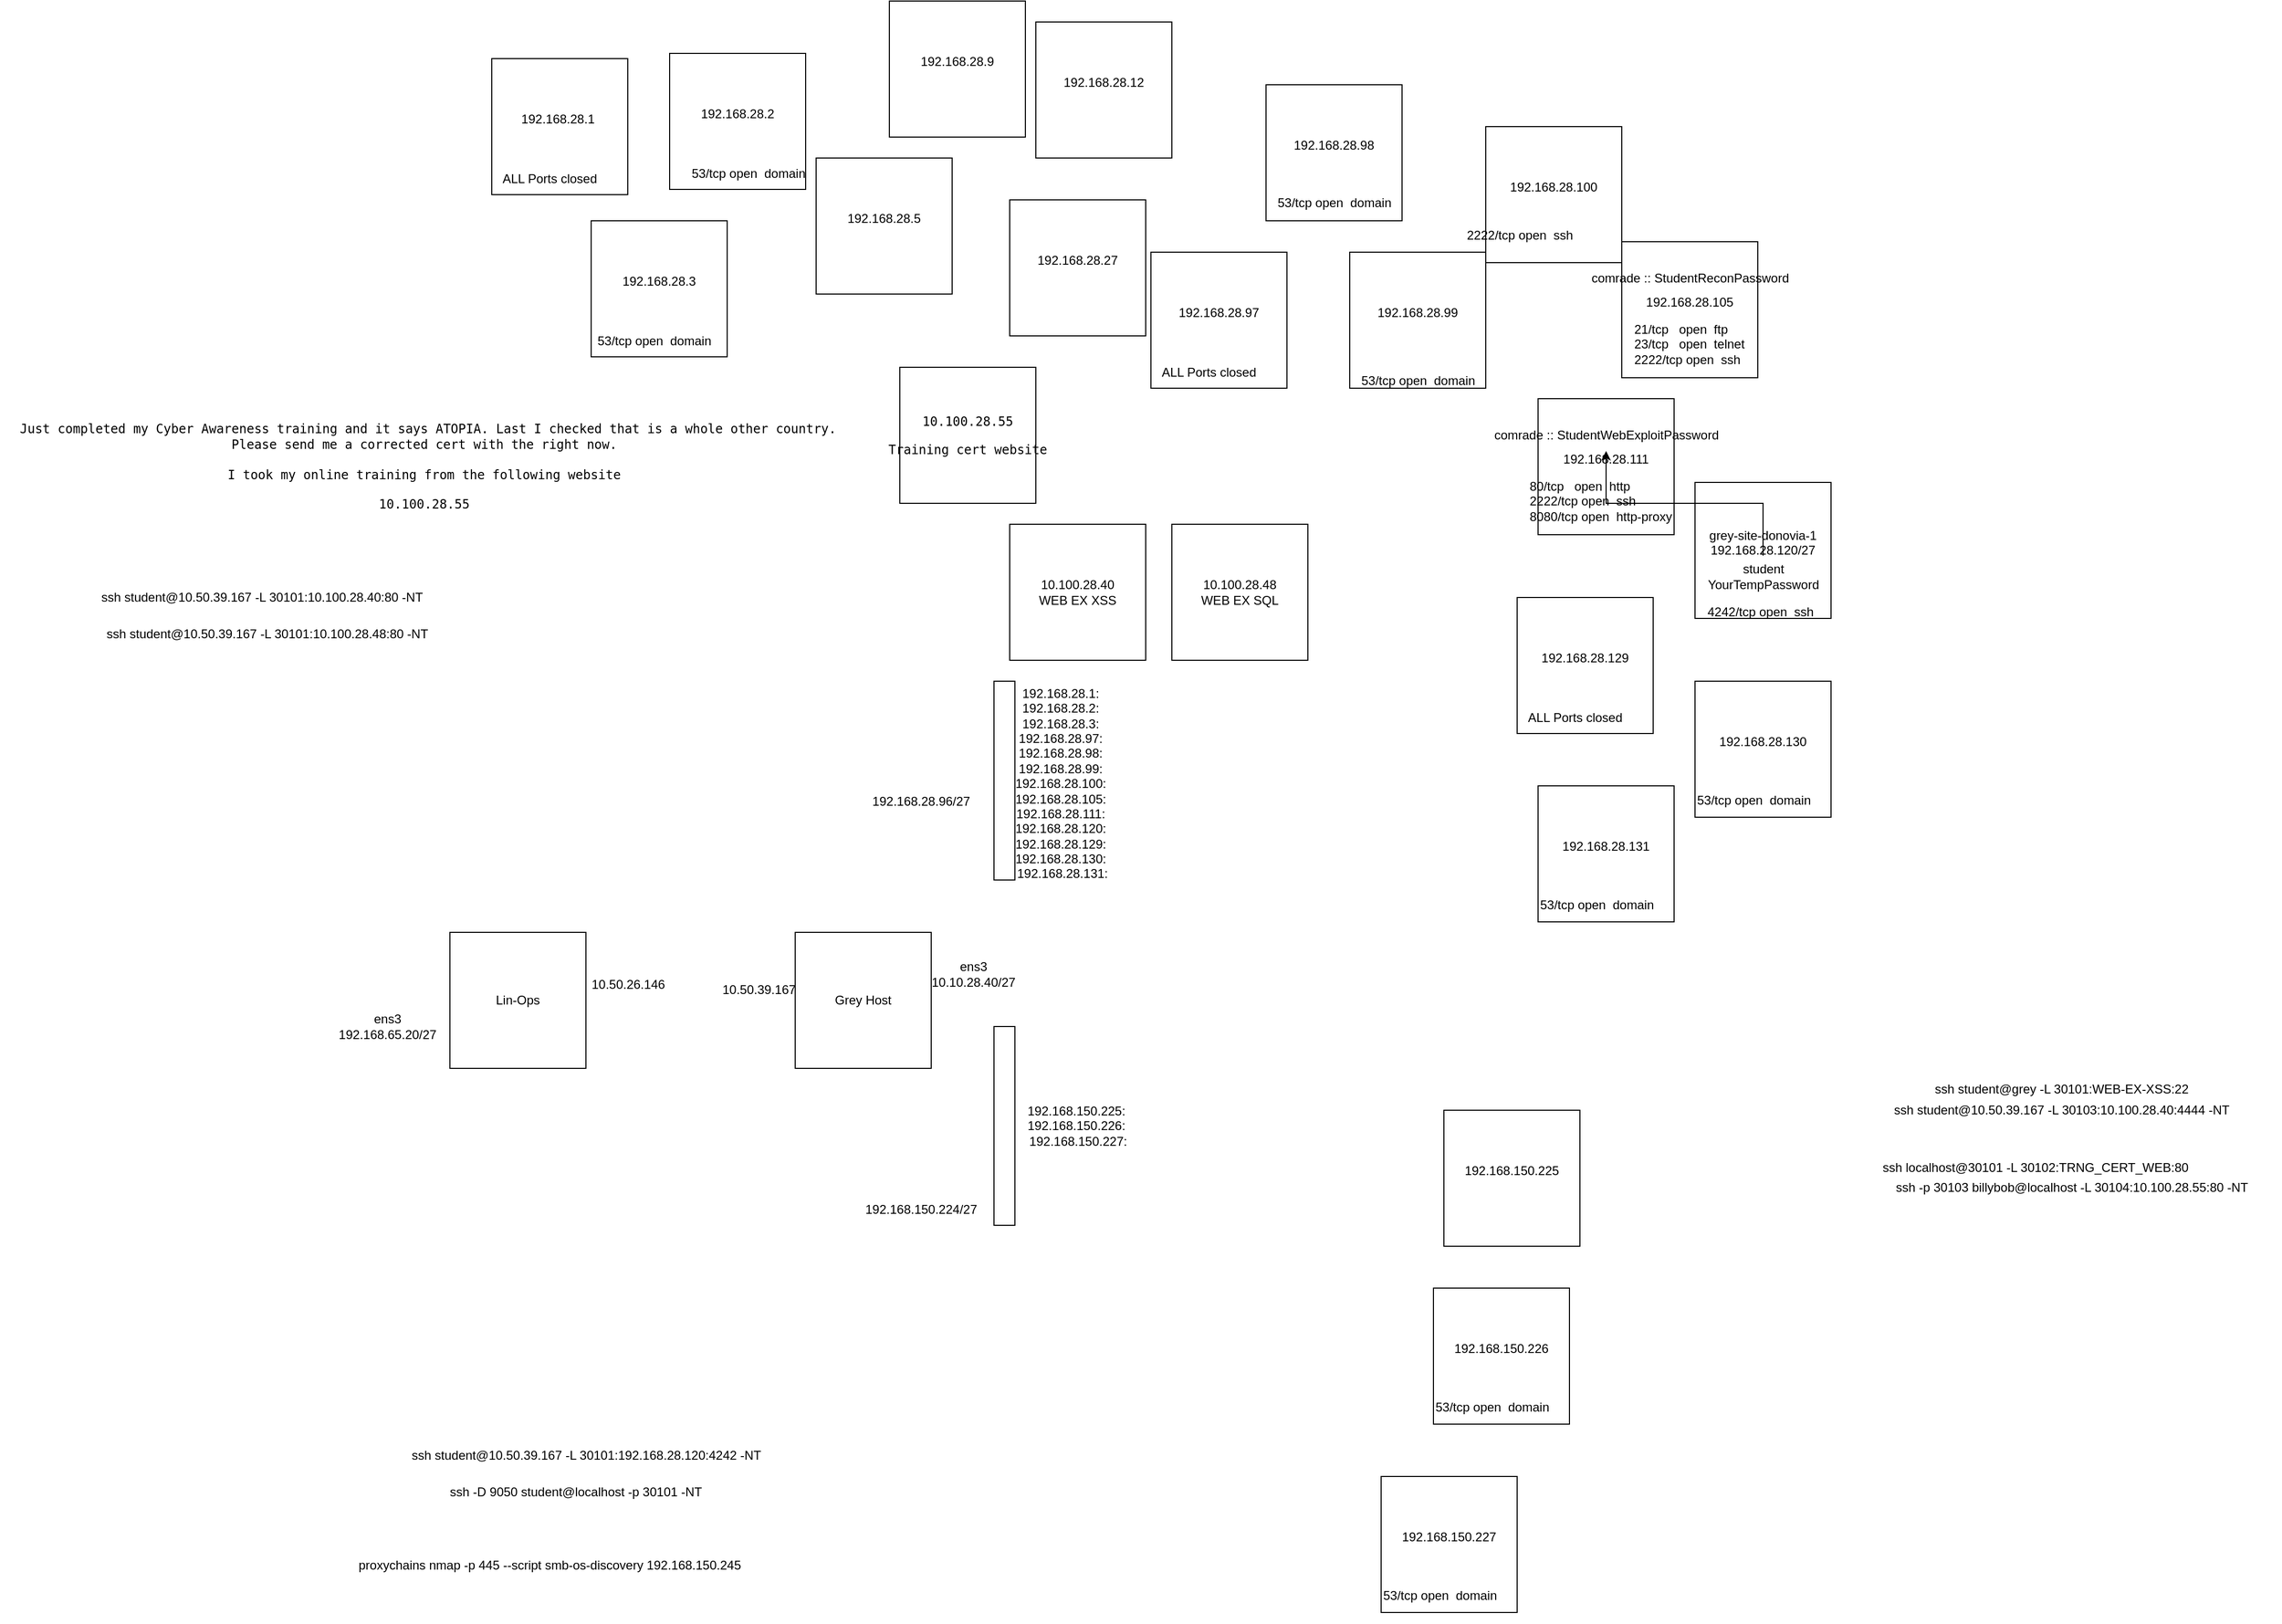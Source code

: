 <mxfile version="20.0.3" type="device"><diagram id="nBiz5xZ20Zb57Wfcp-3p" name="Page-1"><mxGraphModel dx="2740" dy="2499" grid="1" gridSize="10" guides="1" tooltips="1" connect="1" arrows="1" fold="1" page="1" pageScale="1" pageWidth="1100" pageHeight="1700" math="0" shadow="0"><root><mxCell id="0"/><mxCell id="1" parent="0"/><mxCell id="q_dpPqodjdDTJ5ayBCHL-1" value="Lin-Ops" style="whiteSpace=wrap;html=1;aspect=fixed;" vertex="1" parent="1"><mxGeometry x="-40" y="210" width="130" height="130" as="geometry"/></mxCell><mxCell id="q_dpPqodjdDTJ5ayBCHL-2" value="ens3&lt;br&gt;192.168.65.20/27" style="text;html=1;align=center;verticalAlign=middle;resizable=0;points=[];autosize=1;strokeColor=none;fillColor=none;" vertex="1" parent="1"><mxGeometry x="-160" y="280" width="120" height="40" as="geometry"/></mxCell><mxCell id="q_dpPqodjdDTJ5ayBCHL-4" value="Grey Host" style="whiteSpace=wrap;html=1;aspect=fixed;" vertex="1" parent="1"><mxGeometry x="290" y="210" width="130" height="130" as="geometry"/></mxCell><mxCell id="q_dpPqodjdDTJ5ayBCHL-5" value="ens3&lt;br&gt;10.10.28.40/27" style="text;html=1;align=center;verticalAlign=middle;resizable=0;points=[];autosize=1;strokeColor=none;fillColor=none;" vertex="1" parent="1"><mxGeometry x="410" y="230" width="100" height="40" as="geometry"/></mxCell><mxCell id="q_dpPqodjdDTJ5ayBCHL-7" value="&lt;div&gt;192.168.28.1:&amp;nbsp;&lt;/div&gt;&lt;div&gt;192.168.28.2:&amp;nbsp;&lt;/div&gt;&lt;div&gt;192.168.28.3:&amp;nbsp;&lt;/div&gt;&lt;div&gt;192.168.28.97:&amp;nbsp;&lt;/div&gt;&lt;div&gt;192.168.28.98:&amp;nbsp;&lt;/div&gt;&lt;div&gt;192.168.28.99:&amp;nbsp;&lt;/div&gt;&lt;div&gt;192.168.28.100:&amp;nbsp;&lt;/div&gt;&lt;div&gt;192.168.28.105:&amp;nbsp;&lt;/div&gt;&lt;div&gt;&lt;span style=&quot;background-color: initial;&quot;&gt;192.168.28.111:&amp;nbsp;&lt;/span&gt;&lt;/div&gt;&lt;div&gt;192.168.28.120:&amp;nbsp;&lt;/div&gt;&lt;div&gt;192.168.28.129:&amp;nbsp;&lt;/div&gt;&lt;div&gt;192.168.28.130:&amp;nbsp;&lt;/div&gt;&lt;div&gt;192.168.28.131:&lt;/div&gt;&lt;div&gt;&lt;br&gt;&lt;/div&gt;" style="text;html=1;align=center;verticalAlign=middle;resizable=0;points=[];autosize=1;strokeColor=none;fillColor=none;" vertex="1" parent="1"><mxGeometry x="490" y="-30" width="110" height="210" as="geometry"/></mxCell><mxCell id="q_dpPqodjdDTJ5ayBCHL-10" value="" style="rounded=0;whiteSpace=wrap;html=1;" vertex="1" parent="1"><mxGeometry x="480" y="-30" width="20" height="190" as="geometry"/></mxCell><mxCell id="q_dpPqodjdDTJ5ayBCHL-11" value="192.168.28.96/27" style="text;html=1;align=center;verticalAlign=middle;resizable=0;points=[];autosize=1;strokeColor=none;fillColor=none;" vertex="1" parent="1"><mxGeometry x="350" y="70" width="120" height="30" as="geometry"/></mxCell><mxCell id="q_dpPqodjdDTJ5ayBCHL-12" value="" style="rounded=0;whiteSpace=wrap;html=1;" vertex="1" parent="1"><mxGeometry x="480" y="300" width="20" height="190" as="geometry"/></mxCell><mxCell id="q_dpPqodjdDTJ5ayBCHL-13" value="192.168.150.224/27" style="text;html=1;align=center;verticalAlign=middle;resizable=0;points=[];autosize=1;strokeColor=none;fillColor=none;" vertex="1" parent="1"><mxGeometry x="345" y="460" width="130" height="30" as="geometry"/></mxCell><mxCell id="q_dpPqodjdDTJ5ayBCHL-14" value="&lt;div&gt;192.168.150.225:&amp;nbsp;&lt;/div&gt;&lt;div&gt;192.168.150.226:&amp;nbsp;&lt;/div&gt;&lt;div&gt;192.168.150.227:&lt;/div&gt;" style="text;html=1;align=center;verticalAlign=middle;resizable=0;points=[];autosize=1;strokeColor=none;fillColor=none;" vertex="1" parent="1"><mxGeometry x="500" y="365" width="120" height="60" as="geometry"/></mxCell><mxCell id="q_dpPqodjdDTJ5ayBCHL-15" value="&lt;div style=&quot;&quot;&gt;192.168.28.1&amp;nbsp;&lt;/div&gt;&lt;div&gt;&lt;br&gt;&lt;/div&gt;" style="whiteSpace=wrap;html=1;aspect=fixed;" vertex="1" parent="1"><mxGeometry y="-625" width="130" height="130" as="geometry"/></mxCell><mxCell id="q_dpPqodjdDTJ5ayBCHL-16" value="&lt;div style=&quot;&quot;&gt;192.168.28.2&lt;/div&gt;&lt;div&gt;&lt;br&gt;&lt;/div&gt;" style="whiteSpace=wrap;html=1;aspect=fixed;" vertex="1" parent="1"><mxGeometry x="170" y="-630" width="130" height="130" as="geometry"/></mxCell><mxCell id="q_dpPqodjdDTJ5ayBCHL-17" value="&lt;div style=&quot;&quot;&gt;192.168.28.3&lt;/div&gt;&lt;div&gt;&lt;br&gt;&lt;/div&gt;" style="whiteSpace=wrap;html=1;aspect=fixed;" vertex="1" parent="1"><mxGeometry x="95" y="-470" width="130" height="130" as="geometry"/></mxCell><mxCell id="q_dpPqodjdDTJ5ayBCHL-18" value="&lt;div style=&quot;&quot;&gt;192.168.28.97&lt;/div&gt;&lt;div&gt;&lt;br&gt;&lt;/div&gt;" style="whiteSpace=wrap;html=1;aspect=fixed;" vertex="1" parent="1"><mxGeometry x="630" y="-440" width="130" height="130" as="geometry"/></mxCell><mxCell id="q_dpPqodjdDTJ5ayBCHL-19" value="&lt;div style=&quot;&quot;&gt;192.168.28.98&lt;/div&gt;&lt;div&gt;&lt;br&gt;&lt;/div&gt;" style="whiteSpace=wrap;html=1;aspect=fixed;" vertex="1" parent="1"><mxGeometry x="740" y="-600" width="130" height="130" as="geometry"/></mxCell><mxCell id="q_dpPqodjdDTJ5ayBCHL-20" value="&lt;div style=&quot;&quot;&gt;192.168.28.99&lt;/div&gt;&lt;div&gt;&lt;br&gt;&lt;/div&gt;" style="whiteSpace=wrap;html=1;aspect=fixed;" vertex="1" parent="1"><mxGeometry x="820" y="-440" width="130" height="130" as="geometry"/></mxCell><mxCell id="q_dpPqodjdDTJ5ayBCHL-21" value="&lt;div style=&quot;&quot;&gt;192.168.28.100&lt;/div&gt;&lt;div&gt;&lt;br&gt;&lt;/div&gt;" style="whiteSpace=wrap;html=1;aspect=fixed;" vertex="1" parent="1"><mxGeometry x="950" y="-560" width="130" height="130" as="geometry"/></mxCell><mxCell id="q_dpPqodjdDTJ5ayBCHL-22" value="&lt;div style=&quot;&quot;&gt;192.168.28.105&lt;/div&gt;&lt;div&gt;&lt;br&gt;&lt;/div&gt;" style="whiteSpace=wrap;html=1;aspect=fixed;" vertex="1" parent="1"><mxGeometry x="1080" y="-450" width="130" height="130" as="geometry"/></mxCell><mxCell id="q_dpPqodjdDTJ5ayBCHL-23" value="&lt;div style=&quot;&quot;&gt;192.168.28.111&lt;/div&gt;&lt;div&gt;&lt;br&gt;&lt;/div&gt;" style="whiteSpace=wrap;html=1;aspect=fixed;" vertex="1" parent="1"><mxGeometry x="1000" y="-300" width="130" height="130" as="geometry"/></mxCell><mxCell id="q_dpPqodjdDTJ5ayBCHL-24" value="&lt;div style=&quot;&quot;&gt;grey-site-donovia-1&lt;br&gt;&lt;/div&gt;&lt;div style=&quot;&quot;&gt;192.168.28.120/27&lt;br&gt;&lt;/div&gt;&lt;div style=&quot;&quot;&gt;&lt;br&gt;&lt;/div&gt;" style="whiteSpace=wrap;html=1;aspect=fixed;" vertex="1" parent="1"><mxGeometry x="1150" y="-220" width="130" height="130" as="geometry"/></mxCell><mxCell id="q_dpPqodjdDTJ5ayBCHL-25" value="&lt;div style=&quot;&quot;&gt;192.168.28.129&lt;/div&gt;&lt;div&gt;&lt;br&gt;&lt;/div&gt;" style="whiteSpace=wrap;html=1;aspect=fixed;" vertex="1" parent="1"><mxGeometry x="980" y="-110" width="130" height="130" as="geometry"/></mxCell><mxCell id="q_dpPqodjdDTJ5ayBCHL-26" value="&lt;div style=&quot;&quot;&gt;192.168.28.130&lt;/div&gt;&lt;div&gt;&lt;br&gt;&lt;/div&gt;" style="whiteSpace=wrap;html=1;aspect=fixed;" vertex="1" parent="1"><mxGeometry x="1150" y="-30" width="130" height="130" as="geometry"/></mxCell><mxCell id="q_dpPqodjdDTJ5ayBCHL-27" value="&lt;div style=&quot;&quot;&gt;192.168.28.131&lt;/div&gt;&lt;div&gt;&lt;br&gt;&lt;/div&gt;" style="whiteSpace=wrap;html=1;aspect=fixed;" vertex="1" parent="1"><mxGeometry x="1000" y="70" width="130" height="130" as="geometry"/></mxCell><mxCell id="q_dpPqodjdDTJ5ayBCHL-28" value="&lt;div style=&quot;&quot;&gt;192.168.150.225&lt;/div&gt;&lt;div&gt;&lt;br&gt;&lt;/div&gt;" style="whiteSpace=wrap;html=1;aspect=fixed;" vertex="1" parent="1"><mxGeometry x="910" y="380" width="130" height="130" as="geometry"/></mxCell><mxCell id="q_dpPqodjdDTJ5ayBCHL-29" value="&lt;div style=&quot;&quot;&gt;192.168.150.226&lt;/div&gt;&lt;div&gt;&lt;br&gt;&lt;/div&gt;" style="whiteSpace=wrap;html=1;aspect=fixed;" vertex="1" parent="1"><mxGeometry x="900" y="550" width="130" height="130" as="geometry"/></mxCell><mxCell id="q_dpPqodjdDTJ5ayBCHL-30" value="&lt;div style=&quot;&quot;&gt;192.168.150.227&lt;/div&gt;&lt;div&gt;&lt;br&gt;&lt;/div&gt;" style="whiteSpace=wrap;html=1;aspect=fixed;" vertex="1" parent="1"><mxGeometry x="850" y="730" width="130" height="130" as="geometry"/></mxCell><mxCell id="q_dpPqodjdDTJ5ayBCHL-31" value="53/tcp open&amp;nbsp; domain" style="text;html=1;align=center;verticalAlign=middle;resizable=0;points=[];autosize=1;strokeColor=none;fillColor=none;" vertex="1" parent="1"><mxGeometry x="180" y="-530" width="130" height="30" as="geometry"/></mxCell><mxCell id="q_dpPqodjdDTJ5ayBCHL-32" value="53/tcp open&amp;nbsp; domain" style="text;html=1;align=center;verticalAlign=middle;resizable=0;points=[];autosize=1;strokeColor=none;fillColor=none;" vertex="1" parent="1"><mxGeometry x="90" y="-370" width="130" height="30" as="geometry"/></mxCell><mxCell id="q_dpPqodjdDTJ5ayBCHL-33" value="ALL Ports closed" style="text;html=1;align=center;verticalAlign=middle;resizable=0;points=[];autosize=1;strokeColor=none;fillColor=none;" vertex="1" parent="1"><mxGeometry y="-525" width="110" height="30" as="geometry"/></mxCell><mxCell id="q_dpPqodjdDTJ5ayBCHL-34" value="ALL Ports closed" style="text;html=1;align=center;verticalAlign=middle;resizable=0;points=[];autosize=1;strokeColor=none;fillColor=none;" vertex="1" parent="1"><mxGeometry x="630" y="-340" width="110" height="30" as="geometry"/></mxCell><mxCell id="q_dpPqodjdDTJ5ayBCHL-35" value="&lt;div&gt;53/tcp open&amp;nbsp; domain&lt;/div&gt;&lt;div&gt;&lt;br&gt;&lt;/div&gt;" style="text;html=1;align=center;verticalAlign=middle;resizable=0;points=[];autosize=1;strokeColor=none;fillColor=none;" vertex="1" parent="1"><mxGeometry x="740" y="-500" width="130" height="40" as="geometry"/></mxCell><mxCell id="q_dpPqodjdDTJ5ayBCHL-36" value="&lt;div&gt;53/tcp open&amp;nbsp; domain&lt;/div&gt;&lt;div&gt;&lt;br&gt;&lt;/div&gt;" style="text;html=1;align=center;verticalAlign=middle;resizable=0;points=[];autosize=1;strokeColor=none;fillColor=none;" vertex="1" parent="1"><mxGeometry x="820" y="-330" width="130" height="40" as="geometry"/></mxCell><mxCell id="q_dpPqodjdDTJ5ayBCHL-37" value="2222/tcp open&amp;nbsp; ssh" style="text;whiteSpace=wrap;html=1;" vertex="1" parent="1"><mxGeometry x="930" y="-470" width="190" height="40" as="geometry"/></mxCell><mxCell id="q_dpPqodjdDTJ5ayBCHL-38" value="21/tcp&amp;nbsp; &amp;nbsp;open&amp;nbsp; ftp&lt;br&gt;23/tcp&amp;nbsp; &amp;nbsp;open&amp;nbsp; telnet&lt;br&gt;2222/tcp open&amp;nbsp; ssh" style="text;whiteSpace=wrap;html=1;" vertex="1" parent="1"><mxGeometry x="1090" y="-380" width="190" height="70" as="geometry"/></mxCell><mxCell id="q_dpPqodjdDTJ5ayBCHL-39" value="80/tcp&amp;nbsp; &amp;nbsp;open&amp;nbsp; http&lt;br&gt;2222/tcp open&amp;nbsp; ssh&lt;br&gt;8080/tcp open&amp;nbsp; http-proxy" style="text;whiteSpace=wrap;html=1;" vertex="1" parent="1"><mxGeometry x="990" y="-230" width="190" height="70" as="geometry"/></mxCell><mxCell id="q_dpPqodjdDTJ5ayBCHL-40" value="4242/tcp open&amp;nbsp; ssh" style="text;whiteSpace=wrap;html=1;" vertex="1" parent="1"><mxGeometry x="1160" y="-110" width="190" height="40" as="geometry"/></mxCell><mxCell id="q_dpPqodjdDTJ5ayBCHL-41" value="ALL Ports closed" style="text;html=1;align=center;verticalAlign=middle;resizable=0;points=[];autosize=1;strokeColor=none;fillColor=none;" vertex="1" parent="1"><mxGeometry x="980" y="-10" width="110" height="30" as="geometry"/></mxCell><mxCell id="q_dpPqodjdDTJ5ayBCHL-42" value="53/tcp open  domain" style="text;whiteSpace=wrap;html=1;" vertex="1" parent="1"><mxGeometry x="1150" y="70" width="140" height="40" as="geometry"/></mxCell><mxCell id="q_dpPqodjdDTJ5ayBCHL-43" value="53/tcp open  domain" style="text;whiteSpace=wrap;html=1;" vertex="1" parent="1"><mxGeometry x="1000" y="170" width="140" height="40" as="geometry"/></mxCell><mxCell id="q_dpPqodjdDTJ5ayBCHL-44" value="53/tcp open  domain" style="text;whiteSpace=wrap;html=1;" vertex="1" parent="1"><mxGeometry x="900" y="650" width="140" height="40" as="geometry"/></mxCell><mxCell id="q_dpPqodjdDTJ5ayBCHL-45" value="53/tcp open  domain" style="text;whiteSpace=wrap;html=1;" vertex="1" parent="1"><mxGeometry x="850" y="830" width="140" height="40" as="geometry"/></mxCell><mxCell id="q_dpPqodjdDTJ5ayBCHL-60" value="" style="edgeStyle=orthogonalEdgeStyle;rounded=0;orthogonalLoop=1;jettySize=auto;html=1;" edge="1" parent="1" source="q_dpPqodjdDTJ5ayBCHL-46" target="q_dpPqodjdDTJ5ayBCHL-58"><mxGeometry relative="1" as="geometry"/></mxCell><mxCell id="q_dpPqodjdDTJ5ayBCHL-46" value="student&lt;br&gt;YourTempPassword" style="text;html=1;align=center;verticalAlign=middle;resizable=0;points=[];autosize=1;strokeColor=none;fillColor=none;" vertex="1" parent="1"><mxGeometry x="1150" y="-150" width="130" height="40" as="geometry"/></mxCell><mxCell id="q_dpPqodjdDTJ5ayBCHL-49" value="&lt;div style=&quot;&quot;&gt;192.168.28.5&lt;/div&gt;&lt;div&gt;&lt;br&gt;&lt;/div&gt;" style="whiteSpace=wrap;html=1;aspect=fixed;" vertex="1" parent="1"><mxGeometry x="310" y="-530" width="130" height="130" as="geometry"/></mxCell><mxCell id="q_dpPqodjdDTJ5ayBCHL-50" value="&lt;div style=&quot;&quot;&gt;192.168.28.9&lt;/div&gt;&lt;div&gt;&lt;br&gt;&lt;/div&gt;" style="whiteSpace=wrap;html=1;aspect=fixed;" vertex="1" parent="1"><mxGeometry x="380" y="-680" width="130" height="130" as="geometry"/></mxCell><mxCell id="q_dpPqodjdDTJ5ayBCHL-51" value="&lt;div style=&quot;&quot;&gt;192.168.28.12&lt;/div&gt;&lt;div&gt;&lt;br&gt;&lt;/div&gt;" style="whiteSpace=wrap;html=1;aspect=fixed;" vertex="1" parent="1"><mxGeometry x="520" y="-660" width="130" height="130" as="geometry"/></mxCell><mxCell id="q_dpPqodjdDTJ5ayBCHL-52" value="&lt;div style=&quot;&quot;&gt;192.168.28.27&lt;/div&gt;&lt;div&gt;&lt;br&gt;&lt;/div&gt;" style="whiteSpace=wrap;html=1;aspect=fixed;" vertex="1" parent="1"><mxGeometry x="495" y="-490" width="130" height="130" as="geometry"/></mxCell><mxCell id="q_dpPqodjdDTJ5ayBCHL-54" value="10.50.39.167" style="text;html=1;align=center;verticalAlign=middle;resizable=0;points=[];autosize=1;strokeColor=none;fillColor=none;" vertex="1" parent="1"><mxGeometry x="210" y="250" width="90" height="30" as="geometry"/></mxCell><mxCell id="q_dpPqodjdDTJ5ayBCHL-55" value="10.50.26.146" style="text;html=1;align=center;verticalAlign=middle;resizable=0;points=[];autosize=1;strokeColor=none;fillColor=none;" vertex="1" parent="1"><mxGeometry x="85" y="245" width="90" height="30" as="geometry"/></mxCell><mxCell id="q_dpPqodjdDTJ5ayBCHL-56" value="ssh student@10.50.39.167 -L 30101:10.100.28.48:80 -NT" style="text;html=1;align=center;verticalAlign=middle;resizable=0;points=[];autosize=1;strokeColor=none;fillColor=none;" vertex="1" parent="1"><mxGeometry x="-380" y="-90" width="330" height="30" as="geometry"/></mxCell><mxCell id="q_dpPqodjdDTJ5ayBCHL-57" value="ssh student@10.50.39.167 -L 30101:10.100.28.40:80 -NT" style="text;html=1;align=center;verticalAlign=middle;resizable=0;points=[];autosize=1;strokeColor=none;fillColor=none;" vertex="1" parent="1"><mxGeometry x="-385" y="-125" width="330" height="30" as="geometry"/></mxCell><mxCell id="q_dpPqodjdDTJ5ayBCHL-58" value="comrade :: StudentWebExploitPassword" style="text;html=1;align=center;verticalAlign=middle;resizable=0;points=[];autosize=1;strokeColor=none;fillColor=none;" vertex="1" parent="1"><mxGeometry x="945" y="-280" width="240" height="30" as="geometry"/></mxCell><mxCell id="q_dpPqodjdDTJ5ayBCHL-59" value="comrade :: StudentReconPassword" style="text;html=1;align=center;verticalAlign=middle;resizable=0;points=[];autosize=1;strokeColor=none;fillColor=none;" vertex="1" parent="1"><mxGeometry x="1040" y="-430" width="210" height="30" as="geometry"/></mxCell><mxCell id="q_dpPqodjdDTJ5ayBCHL-61" value="ssh student@10.50.39.167 -L 30101:192.168.28.120:4242 -NT" style="text;html=1;align=center;verticalAlign=middle;resizable=0;points=[];autosize=1;strokeColor=none;fillColor=none;" vertex="1" parent="1"><mxGeometry x="-90" y="695" width="360" height="30" as="geometry"/></mxCell><mxCell id="q_dpPqodjdDTJ5ayBCHL-62" value="ssh -D 9050 student@localhost -p 30101 -NT" style="text;html=1;align=center;verticalAlign=middle;resizable=0;points=[];autosize=1;strokeColor=none;fillColor=none;" vertex="1" parent="1"><mxGeometry x="-50" y="730" width="260" height="30" as="geometry"/></mxCell><mxCell id="q_dpPqodjdDTJ5ayBCHL-63" value="proxychains nmap -p 445 --script smb-os-discovery 192.168.150.245" style="text;html=1;align=center;verticalAlign=middle;resizable=0;points=[];autosize=1;strokeColor=none;fillColor=none;" vertex="1" parent="1"><mxGeometry x="-140" y="800" width="390" height="30" as="geometry"/></mxCell><mxCell id="q_dpPqodjdDTJ5ayBCHL-64" value="&lt;pre&gt; Just completed my Cyber Awareness training and it says ATOPIA. Last I checked that is a whole other country.&lt;br/&gt;Please send me a corrected cert with the right now.&lt;br/&gt;&lt;br/&gt;I took my online training from the following website&lt;br/&gt;&lt;br/&gt;10.100.28.55&lt;/pre&gt;" style="text;html=1;align=center;verticalAlign=middle;resizable=0;points=[];autosize=1;strokeColor=none;fillColor=none;" vertex="1" parent="1"><mxGeometry x="-470" y="-295" width="810" height="120" as="geometry"/></mxCell><mxCell id="q_dpPqodjdDTJ5ayBCHL-65" value="&lt;div style=&quot;&quot;&gt;10.100.28.40&lt;br&gt;&lt;/div&gt;&lt;div style=&quot;&quot;&gt;WEB EX XSS&lt;/div&gt;" style="whiteSpace=wrap;html=1;aspect=fixed;" vertex="1" parent="1"><mxGeometry x="495" y="-180" width="130" height="130" as="geometry"/></mxCell><mxCell id="q_dpPqodjdDTJ5ayBCHL-66" value="&lt;div style=&quot;&quot;&gt;10.100.28.48&lt;br&gt;&lt;/div&gt;&lt;div style=&quot;&quot;&gt;WEB EX SQL&lt;/div&gt;" style="whiteSpace=wrap;html=1;aspect=fixed;" vertex="1" parent="1"><mxGeometry x="650" y="-180" width="130" height="130" as="geometry"/></mxCell><mxCell id="q_dpPqodjdDTJ5ayBCHL-67" value="&lt;div style=&quot;&quot;&gt;&lt;pre&gt;10.100.28.55&lt;/pre&gt;&lt;pre&gt;Training cert website&lt;/pre&gt;&lt;/div&gt;" style="whiteSpace=wrap;html=1;aspect=fixed;" vertex="1" parent="1"><mxGeometry x="390" y="-330" width="130" height="130" as="geometry"/></mxCell><mxCell id="q_dpPqodjdDTJ5ayBCHL-68" value="ssh student@grey -L 30101:WEB-EX-XSS:22" style="text;html=1;align=center;verticalAlign=middle;resizable=0;points=[];autosize=1;strokeColor=none;fillColor=none;" vertex="1" parent="1"><mxGeometry x="1365" y="345" width="270" height="30" as="geometry"/></mxCell><mxCell id="q_dpPqodjdDTJ5ayBCHL-69" value="ssh localhost@30101 -L 30102:TRNG_CERT_WEB:80" style="text;html=1;align=center;verticalAlign=middle;resizable=0;points=[];autosize=1;strokeColor=none;fillColor=none;" vertex="1" parent="1"><mxGeometry x="1315" y="420" width="320" height="30" as="geometry"/></mxCell><mxCell id="q_dpPqodjdDTJ5ayBCHL-70" value="ssh student@10.50.39.167 -L 30103:10.100.28.40:4444 -NT" style="text;html=1;align=center;verticalAlign=middle;resizable=0;points=[];autosize=1;strokeColor=none;fillColor=none;" vertex="1" parent="1"><mxGeometry x="1330" y="365" width="340" height="30" as="geometry"/></mxCell><mxCell id="q_dpPqodjdDTJ5ayBCHL-71" value="ssh -p 30103 billybob@localhost -L 30104:10.100.28.55:80 -NT" style="text;whiteSpace=wrap;html=1;" vertex="1" parent="1"><mxGeometry x="1340" y="440" width="370" height="40" as="geometry"/></mxCell></root></mxGraphModel></diagram></mxfile>
